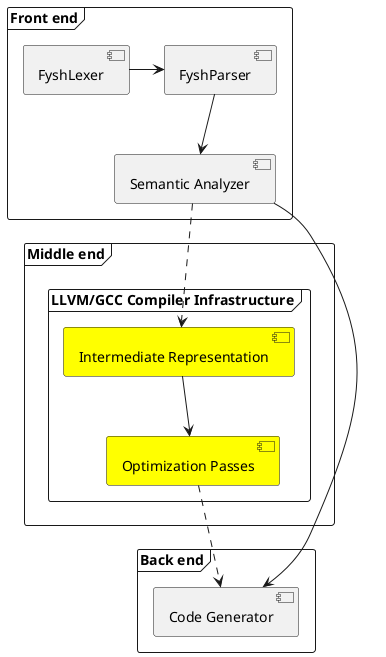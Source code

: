 @startuml
frame "Front end" {
  [FyshLexer]
  [FyshParser]
  [Semantic Analyzer] as SA
}

frame "Middle end" as ME {
  frame "LLVM/GCC Compiler Infrastructure" {
    [Intermediate Representation] as IR #Yellow
    [Optimization Passes] as OP #Yellow
  }
}

frame "Back end" {
  [Code Generator] as CG
}


FyshLexer -right-> FyshParser
FyshParser -down-> SA
SA -[dashed]-> IR
IR --> OP
OP -[dashed]-> CG
SA -right-> CG
@enduml
